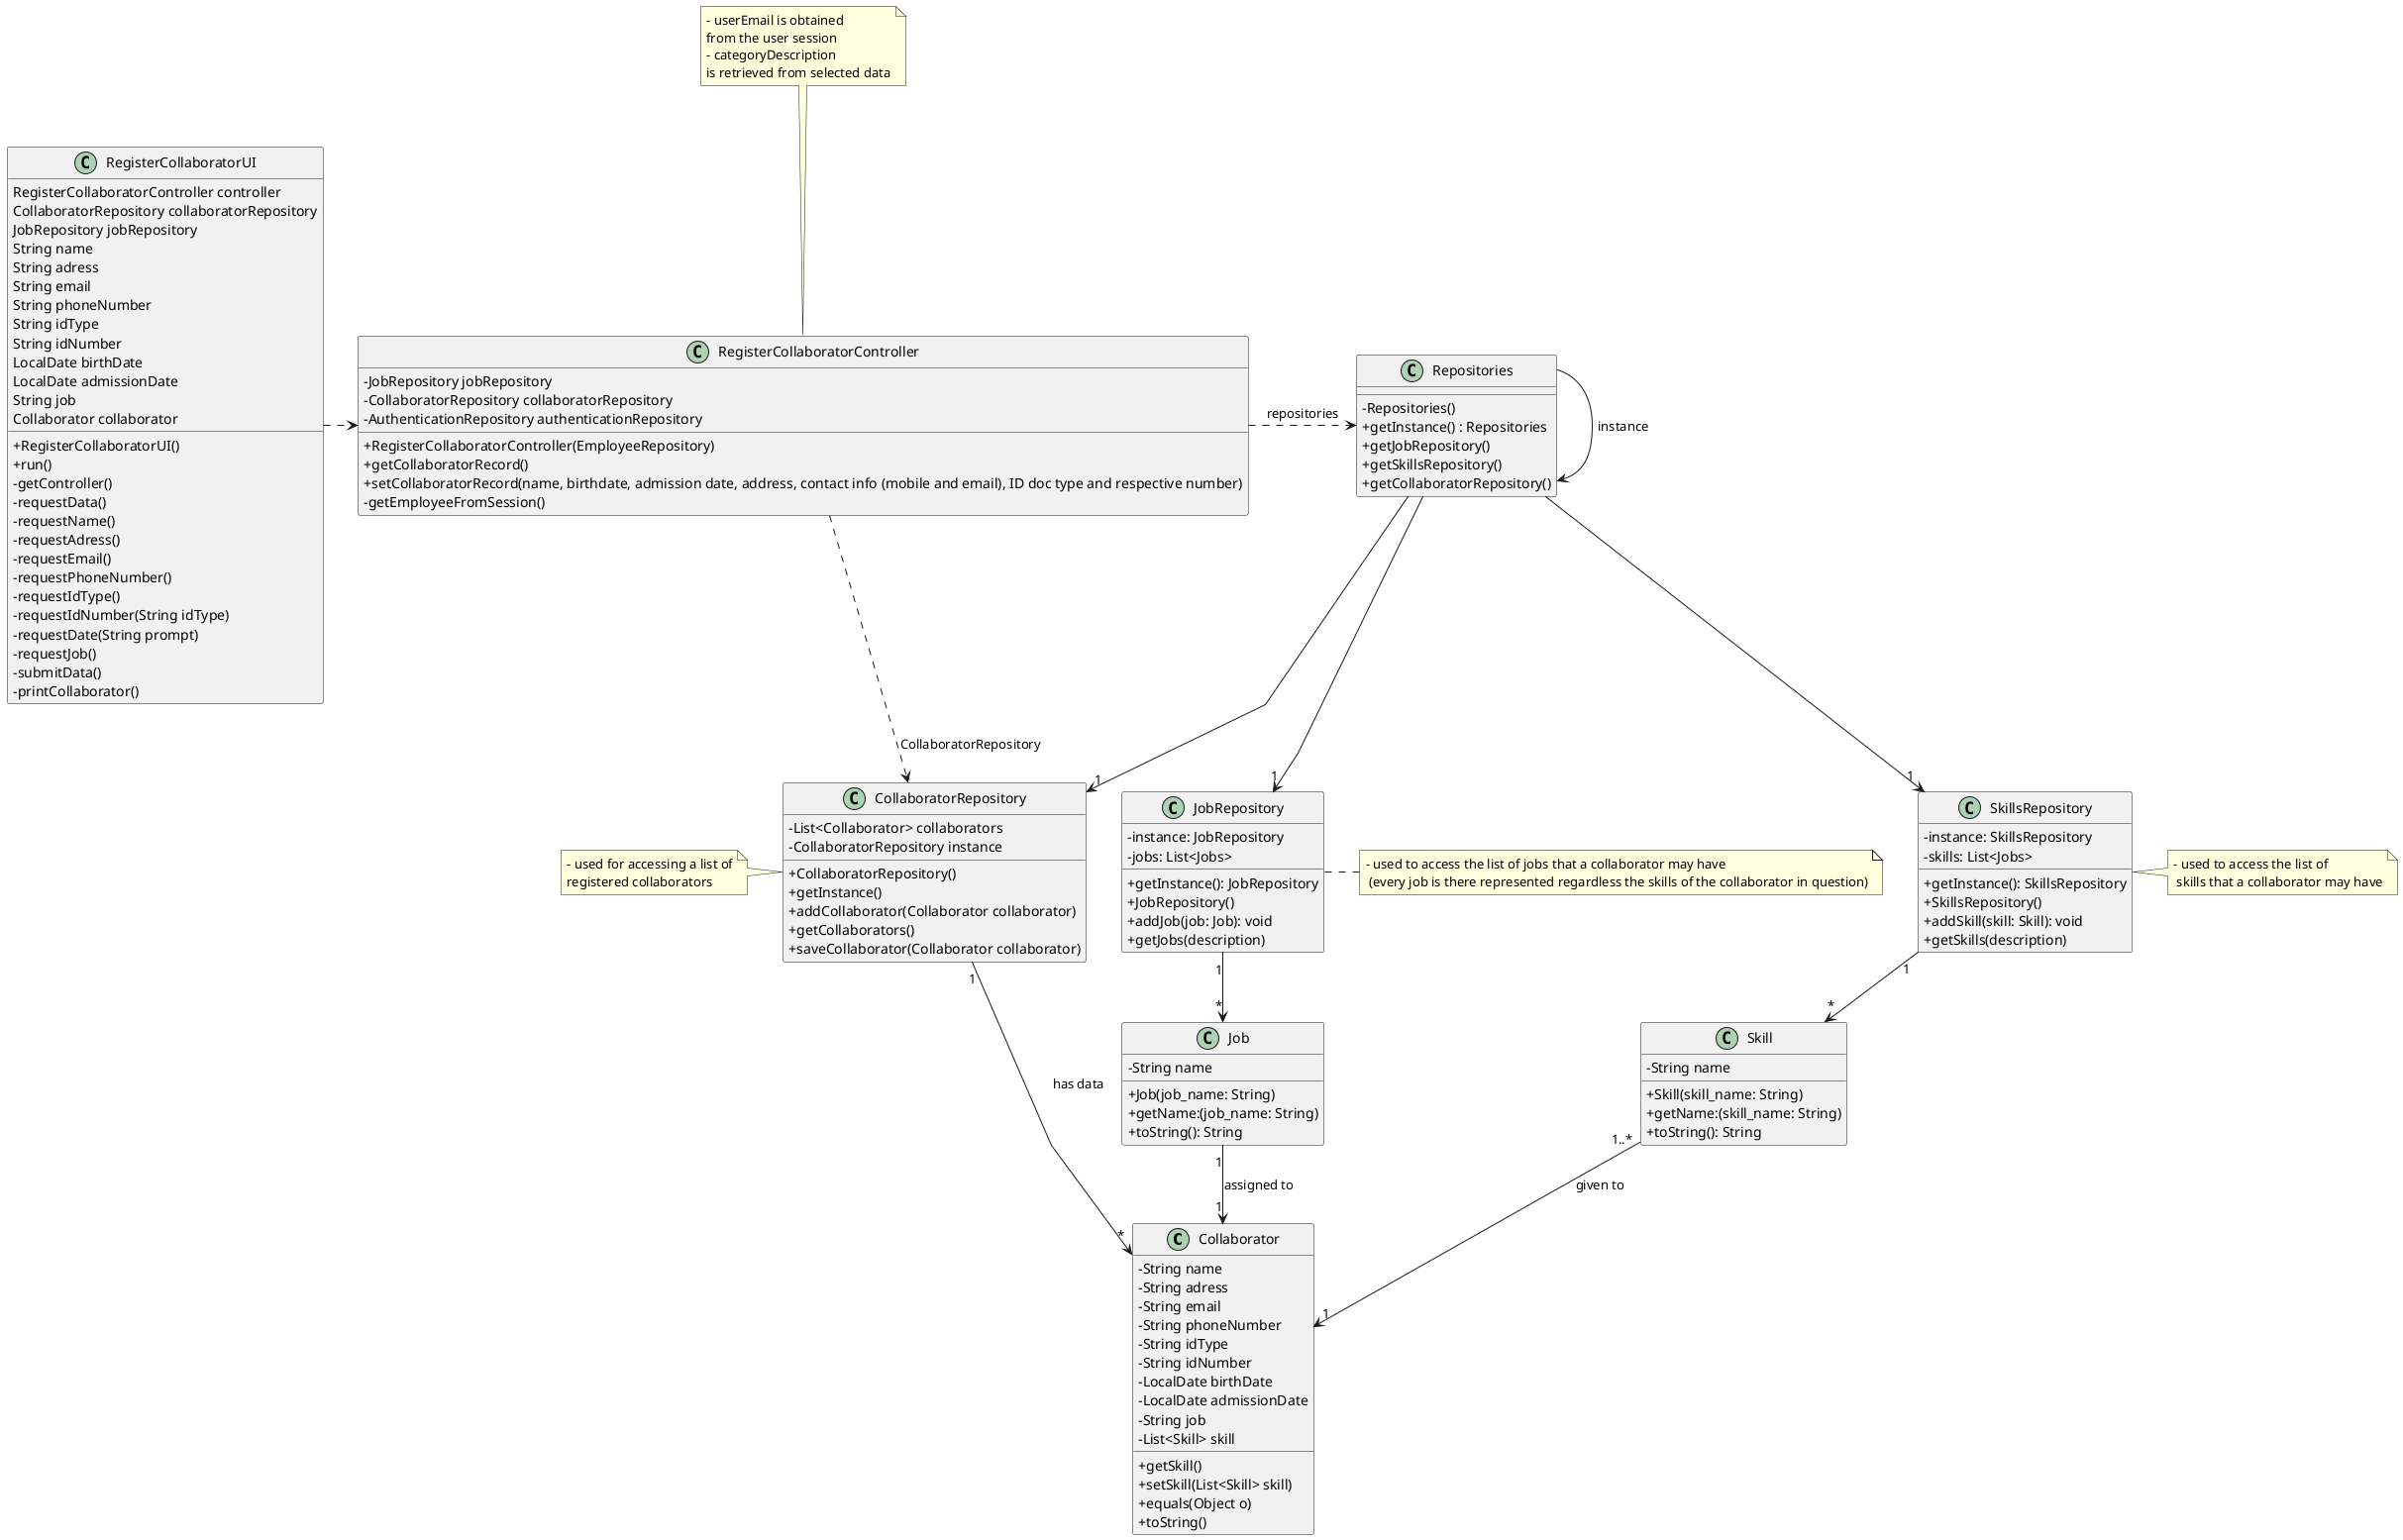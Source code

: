 @startuml
'skinparam monochrome true
skinparam packageStyle rectangle
skinparam shadowing false
skinparam linetype polyline
'skinparam linetype orto

skinparam classAttributeIconSize 0

'left to right direction
class Collaborator {
    - String name
    - String adress
    - String email
    - String phoneNumber
    - String idType
    - String idNumber
    - LocalDate birthDate
    - LocalDate admissionDate
    - String job
    - List<Skill> skill

    +getSkill()
    +setSkill(List<Skill> skill)
    +equals(Object o)
    +toString()

}

class Skill {
    - String name

    + Skill(skill_name: String)
    + getName:(skill_name: String)
    + toString(): String
}
class SkillsRepository {

    - instance: SkillsRepository
    - skills: List<Jobs>
    + getInstance(): SkillsRepository
    + SkillsRepository()
    + addSkill(skill: Skill): void
    + getSkills(description)

}

class Job {
    - String name

    + Job(job_name: String)
    + getName:(job_name: String)
    + toString(): String
}

class JobRepository {

    - instance: JobRepository
    - jobs: List<Jobs>
    + getInstance(): JobRepository
    + JobRepository()
    + addJob(job: Job): void
    + getJobs(description)

}

note right of SkillsRepository
    - used to access the list of
     skills that a collaborator may have
end note

note right of JobRepository
    - used to access the list of jobs that a collaborator may have
     (every job is there represented regardless the skills of the collaborator in question)
end note

class CollaboratorRepository {
    -List<Collaborator> collaborators
    -CollaboratorRepository instance

    +CollaboratorRepository()
    +getInstance()
    +addCollaborator(Collaborator collaborator)
    +getCollaborators()
    +saveCollaborator(Collaborator collaborator)
}

class Repositories {
    - Repositories()
    + getInstance() : Repositories
    + getJobRepository()
    + getSkillsRepository()
    + getCollaboratorRepository()
}

class RegisterCollaboratorController {
    -JobRepository jobRepository
    -CollaboratorRepository collaboratorRepository
    -AuthenticationRepository authenticationRepository

    + RegisterCollaboratorController(EmployeeRepository)
    + getCollaboratorRecord()
    + setCollaboratorRecord(name, birthdate, admission date, address, contact info (mobile and email), ID doc type and respective number)
    - getEmployeeFromSession()
}

note top of RegisterCollaboratorController
    - userEmail is obtained
    from the user session
    - categoryDescription
    is retrieved from selected data
end note

note left of CollaboratorRepository
    - used for accessing a list of
    registered collaborators
end note




class RegisterCollaboratorUI {
    RegisterCollaboratorController controller
    CollaboratorRepository collaboratorRepository
    JobRepository jobRepository
    String name
    String adress
    String email
    String phoneNumber
    String idType
    String idNumber
    LocalDate birthDate
    LocalDate admissionDate
    String job
    Collaborator collaborator

    +RegisterCollaboratorUI()
    +run()
    -getController()
    -requestData()
    -requestName()
    -requestAdress()
    -requestEmail()
    -requestPhoneNumber()
    -requestIdType()
    -requestIdNumber(String idType)
    -requestDate(String prompt)
    -requestJob()
    -submitData()
    -printCollaborator()
}

Repositories -> Repositories : instance

RegisterCollaboratorUI .> RegisterCollaboratorController

RegisterCollaboratorController .> Repositories : repositories

RegisterCollaboratorController ..> CollaboratorRepository : CollaboratorRepository

Repositories --> "1" CollaboratorRepository

CollaboratorRepository "1" --> "*" Collaborator : has data

Repositories --> "1" SkillsRepository
Repositories --> "1" JobRepository
SkillsRepository "1" --> "*"Skill
JobRepository "1" --> "*"Job
Skill "1..*" --> "1" Collaborator : given to
Job "1"--> "1" Collaborator : assigned to


@enduml